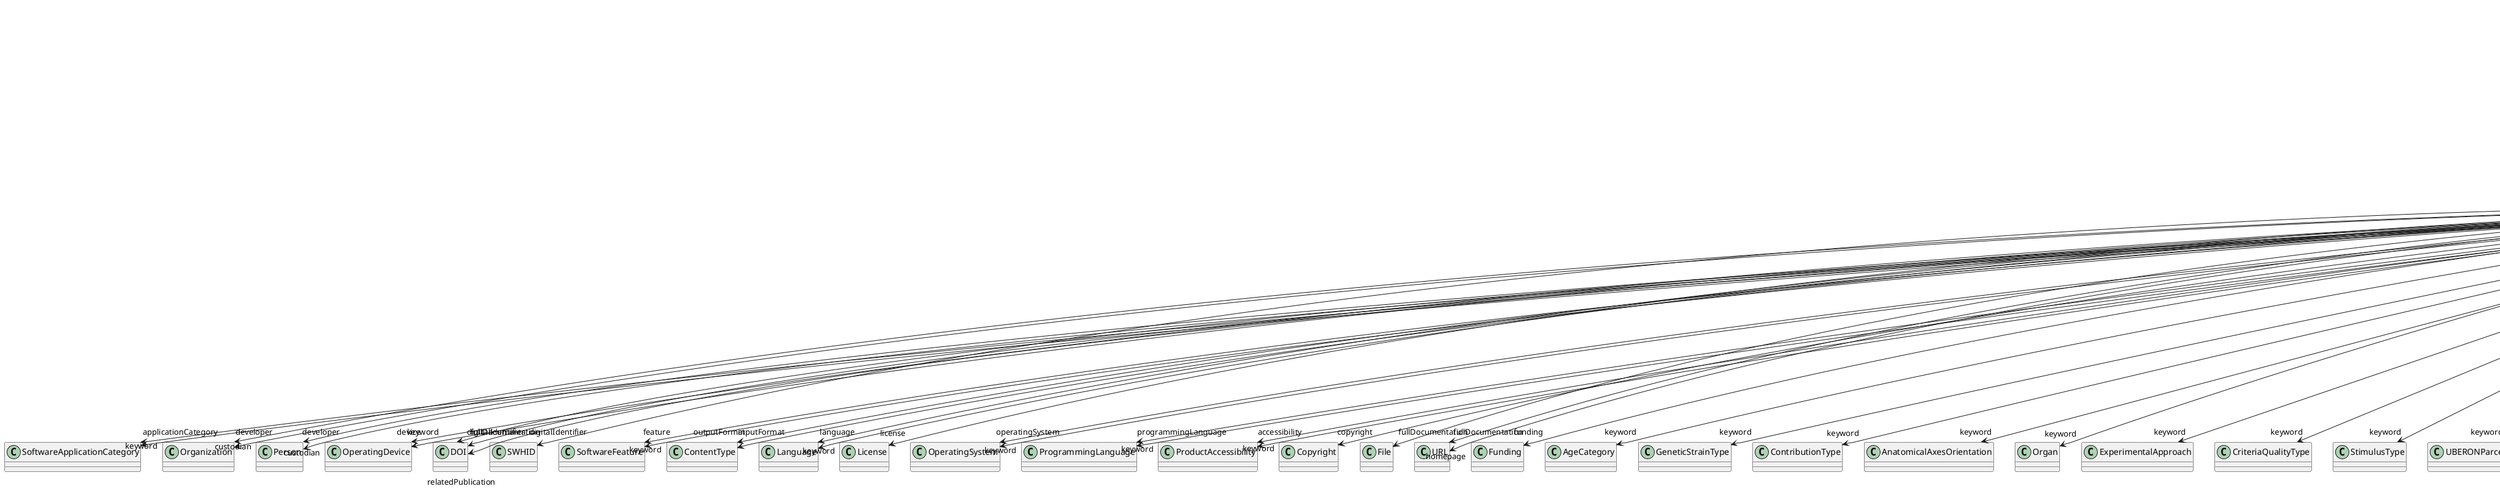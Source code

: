 @startuml
class SoftwareVersion {
+applicationCategory
+developer
+device
+digitalIdentifier
+feature
+requirement
+inputFormat
+isAlternativeVersionOf
+isNewVersionOf
+language
+license
+operatingSystem
+outputFormat
+programmingLanguage
+accessibility
+copyright
+custodian
+description
+fullDocumentation
+fullName
+funding
+homepage
+howToCite
+keyword
+otherContribution
+relatedPublication
+releaseDate
+repository
+shortName
+supportChannel
+versionIdentifier
+versionInnovation

}
SoftwareVersion -d-> "applicationCategory" SoftwareApplicationCategory
SoftwareVersion -d-> "developer" Organization
SoftwareVersion -d-> "developer" Person
SoftwareVersion -d-> "device" OperatingDevice
SoftwareVersion -d-> "digitalIdentifier" DOI
SoftwareVersion -d-> "digitalIdentifier" SWHID
SoftwareVersion -d-> "feature" SoftwareFeature
SoftwareVersion -d-> "inputFormat" ContentType
SoftwareVersion -d-> "isAlternativeVersionOf" SoftwareVersion
SoftwareVersion -d-> "isNewVersionOf" SoftwareVersion
SoftwareVersion -d-> "language" Language
SoftwareVersion -d-> "license" License
SoftwareVersion -d-> "operatingSystem" OperatingSystem
SoftwareVersion -d-> "outputFormat" ContentType
SoftwareVersion -d-> "programmingLanguage" ProgrammingLanguage
SoftwareVersion -d-> "accessibility" ProductAccessibility
SoftwareVersion -d-> "copyright" Copyright
SoftwareVersion -d-> "custodian" Organization
SoftwareVersion -d-> "custodian" Person
SoftwareVersion -d-> "fullDocumentation" DOI
SoftwareVersion -d-> "fullDocumentation" File
SoftwareVersion -d-> "fullDocumentation" URL
SoftwareVersion -d-> "funding" Funding
SoftwareVersion -d-> "homepage" URL
SoftwareVersion -d-> "keyword" SoftwareFeature
SoftwareVersion -d-> "keyword" AgeCategory
SoftwareVersion -d-> "keyword" GeneticStrainType
SoftwareVersion -d-> "keyword" ContributionType
SoftwareVersion -d-> "keyword" AnatomicalAxesOrientation
SoftwareVersion -d-> "keyword" Organ
SoftwareVersion -d-> "keyword" ExperimentalApproach
SoftwareVersion -d-> "keyword" CriteriaQualityType
SoftwareVersion -d-> "keyword" StimulusType
SoftwareVersion -d-> "keyword" UBERONParcellation
SoftwareVersion -d-> "keyword" QualitativeOverlap
SoftwareVersion -d-> "keyword" AnatomicalPlane
SoftwareVersion -d-> "keyword" PreparationType
SoftwareVersion -d-> "keyword" AnnotationType
SoftwareVersion -d-> "keyword" TermSuggestion
SoftwareVersion -d-> "keyword" CellType
SoftwareVersion -d-> "keyword" CranialWindowType
SoftwareVersion -d-> "keyword" Handedness
SoftwareVersion -d-> "keyword" Laterality
SoftwareVersion -d-> "keyword" EthicsAssessment
SoftwareVersion -d-> "keyword" TissueSampleType
SoftwareVersion -d-> "keyword" FileBundleGrouping
SoftwareVersion -d-> "keyword" FileRepositoryType
SoftwareVersion -d-> "keyword" CellCultureType
SoftwareVersion -d-> "keyword" ModelScope
SoftwareVersion -d-> "keyword" BiologicalOrder
SoftwareVersion -d-> "keyword" DataType
SoftwareVersion -d-> "keyword" UnitOfMeasurement
SoftwareVersion -d-> "keyword" StimulationApproach
SoftwareVersion -d-> "keyword" Language
SoftwareVersion -d-> "keyword" MeasuredQuantity
SoftwareVersion -d-> "keyword" FileUsageRole
SoftwareVersion -d-> "keyword" Service
SoftwareVersion -d-> "keyword" SemanticDataType
SoftwareVersion -d-> "keyword" ProductAccessibility
SoftwareVersion -d-> "keyword" OperatingSystem
SoftwareVersion -d-> "keyword" DiseaseModel
SoftwareVersion -d-> "keyword" BiologicalSex
SoftwareVersion -d-> "keyword" Species
SoftwareVersion -d-> "keyword" SubjectAttribute
SoftwareVersion -d-> "keyword" TissueSampleAttribute
SoftwareVersion -d-> "keyword" Terminology
SoftwareVersion -d-> "keyword" Disease
SoftwareVersion -d-> "keyword" ProgrammingLanguage
SoftwareVersion -d-> "keyword" TypeOfUncertainty
SoftwareVersion -d-> "keyword" SubcellularEntity
SoftwareVersion -d-> "keyword" MetaDataModelType
SoftwareVersion -d-> "keyword" Technique
SoftwareVersion -d-> "keyword" PatchClampVariation
SoftwareVersion -d-> "keyword" MolecularEntity
SoftwareVersion -d-> "keyword" BreedingType
SoftwareVersion -d-> "keyword" ModelAbstractionLevel
SoftwareVersion -d-> "keyword" DeviceType
SoftwareVersion -d-> "keyword" AtlasType
SoftwareVersion -d-> "keyword" OperatingDevice
SoftwareVersion -d-> "keyword" ActionStatusType
SoftwareVersion -d-> "keyword" SoftwareApplicationCategory
SoftwareVersion -d-> "otherContribution" Contribution
SoftwareVersion -d-> "relatedPublication" DOI
SoftwareVersion -d-> "relatedPublication" ISBN
SoftwareVersion -d-> "relatedPublication" HANDLE
SoftwareVersion -d-> "repository" FileRepository

@enduml